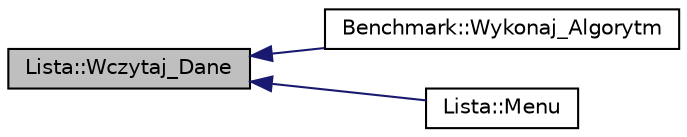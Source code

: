 digraph G
{
  edge [fontname="Helvetica",fontsize="10",labelfontname="Helvetica",labelfontsize="10"];
  node [fontname="Helvetica",fontsize="10",shape=record];
  rankdir="LR";
  Node1 [label="Lista::Wczytaj_Dane",height=0.2,width=0.4,color="black", fillcolor="grey75", style="filled" fontcolor="black"];
  Node1 -> Node2 [dir="back",color="midnightblue",fontsize="10",style="solid",fontname="Helvetica"];
  Node2 [label="Benchmark::Wykonaj_Algorytm",height=0.2,width=0.4,color="black", fillcolor="white", style="filled",URL="$class_benchmark.html#aec505cc255177517a37e06e3b49f5911",tooltip="Funkcja wykonujaca algorytm benchmarku. Funkcja wykonuje wczytanie danych z plikow stos..."];
  Node1 -> Node3 [dir="back",color="midnightblue",fontsize="10",style="solid",fontname="Helvetica"];
  Node3 [label="Lista::Menu",height=0.2,width=0.4,color="black", fillcolor="white", style="filled",URL="$class_lista.html#a2921d7ad3ed24e5d0d7d59d5b39c8eb3",tooltip="Funkcja wyswietlajaca Menu klasy Lista. Deklaracja funkcji, ktora wyswietla Menu. Uzytkownik moze wyb..."];
}
